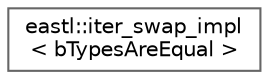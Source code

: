 digraph "类继承关系图"
{
 // LATEX_PDF_SIZE
  bgcolor="transparent";
  edge [fontname=Helvetica,fontsize=10,labelfontname=Helvetica,labelfontsize=10];
  node [fontname=Helvetica,fontsize=10,shape=box,height=0.2,width=0.4];
  rankdir="LR";
  Node0 [id="Node000000",label="eastl::iter_swap_impl\l\< bTypesAreEqual \>",height=0.2,width=0.4,color="grey40", fillcolor="white", style="filled",URL="$structeastl_1_1iter__swap__impl.html",tooltip=" "];
}
